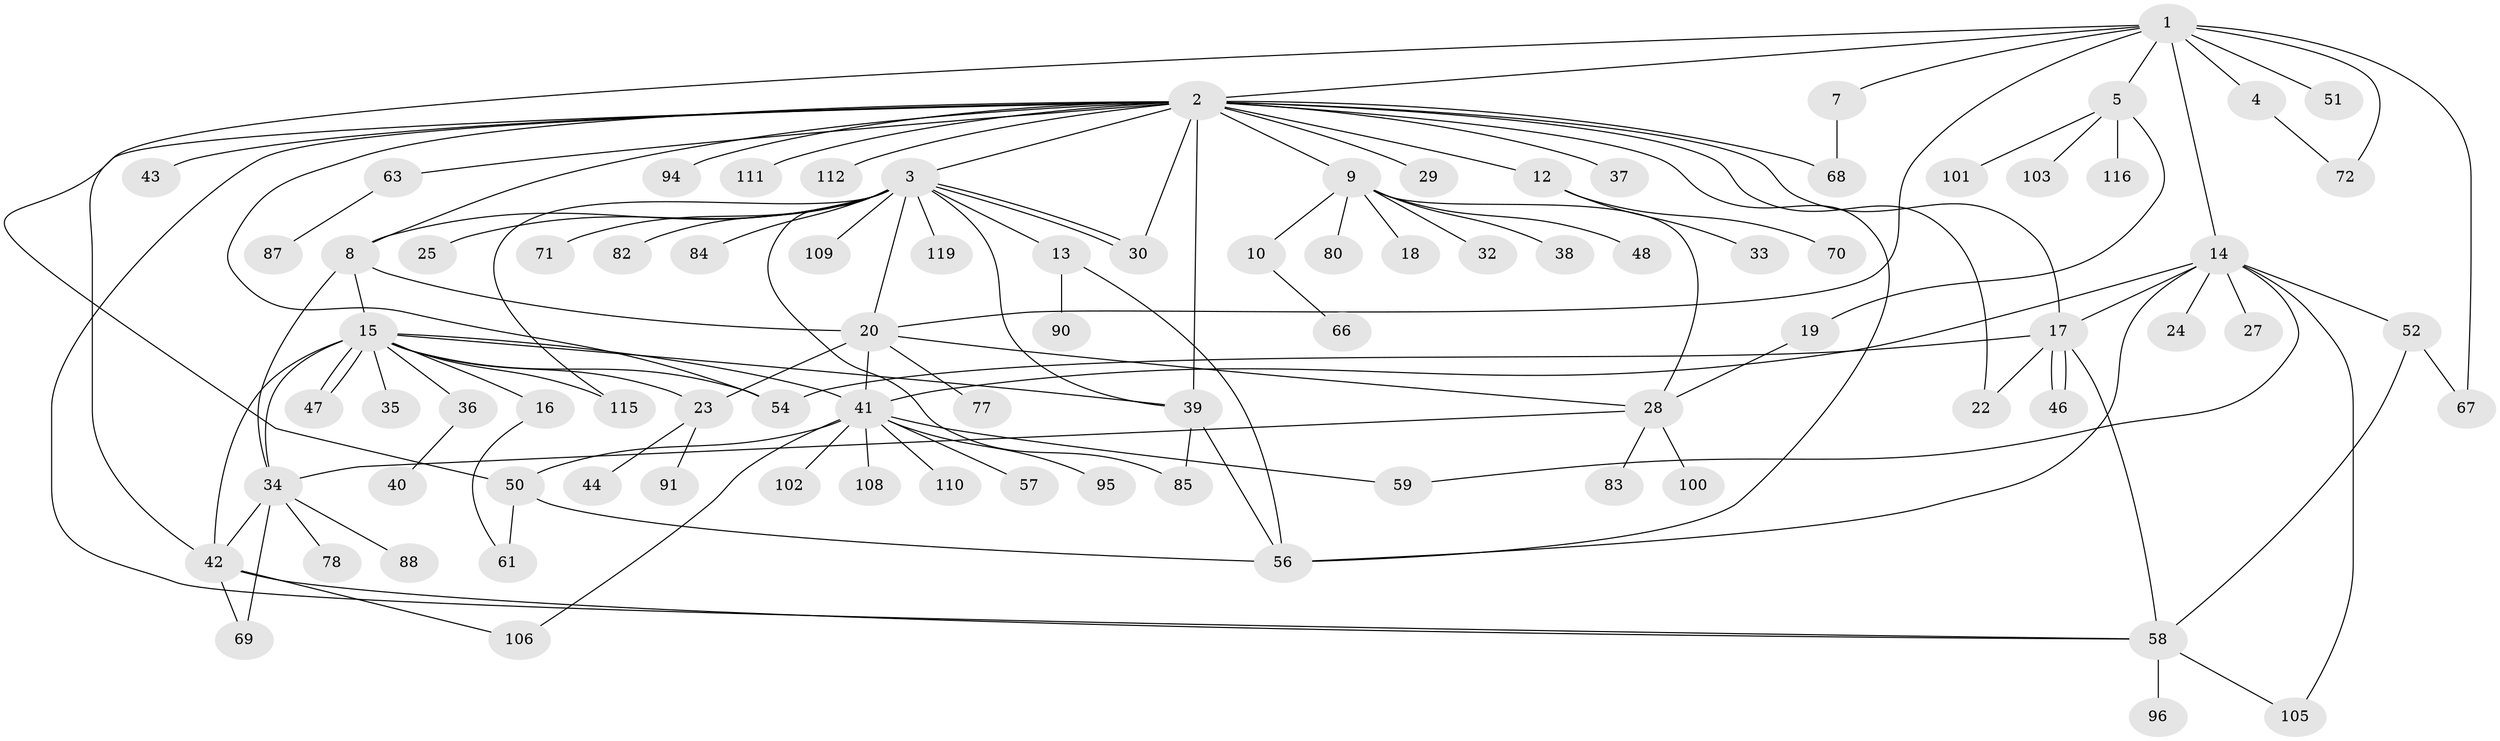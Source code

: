 // original degree distribution, {7: 0.03361344537815126, 14: 0.01680672268907563, 15: 0.008403361344537815, 3: 0.058823529411764705, 6: 0.025210084033613446, 5: 0.05042016806722689, 2: 0.23529411764705882, 4: 0.05042016806722689, 9: 0.01680672268907563, 11: 0.008403361344537815, 8: 0.01680672268907563, 1: 0.4789915966386555}
// Generated by graph-tools (version 1.1) at 2025/41/03/06/25 10:41:49]
// undirected, 87 vertices, 126 edges
graph export_dot {
graph [start="1"]
  node [color=gray90,style=filled];
  1 [super="+6"];
  2 [super="+11"];
  3 [super="+81"];
  4 [super="+26"];
  5 [super="+107"];
  7;
  8 [super="+64"];
  9 [super="+76"];
  10;
  12 [super="+45"];
  13 [super="+104"];
  14 [super="+49"];
  15 [super="+21"];
  16;
  17 [super="+75"];
  18;
  19;
  20 [super="+74"];
  22;
  23 [super="+73"];
  24;
  25;
  27;
  28 [super="+31"];
  29;
  30;
  32 [super="+60"];
  33;
  34 [super="+89"];
  35;
  36;
  37;
  38;
  39 [super="+86"];
  40;
  41 [super="+53"];
  42 [super="+97"];
  43 [super="+65"];
  44 [super="+93"];
  46;
  47;
  48;
  50 [super="+55"];
  51;
  52 [super="+117"];
  54 [super="+79"];
  56 [super="+98"];
  57;
  58 [super="+62"];
  59 [super="+99"];
  61;
  63 [super="+113"];
  66;
  67;
  68;
  69;
  70;
  71;
  72 [super="+118"];
  77;
  78;
  80;
  82 [super="+114"];
  83 [super="+92"];
  84;
  85;
  87;
  88;
  90;
  91;
  94;
  95;
  96;
  100;
  101;
  102;
  103;
  105;
  106;
  108;
  109;
  110;
  111;
  112;
  115;
  116;
  119;
  1 -- 2;
  1 -- 4;
  1 -- 5;
  1 -- 14;
  1 -- 20;
  1 -- 50;
  1 -- 67;
  1 -- 51;
  1 -- 7;
  1 -- 72;
  2 -- 3;
  2 -- 9 [weight=2];
  2 -- 12;
  2 -- 17;
  2 -- 42;
  2 -- 43;
  2 -- 54;
  2 -- 56;
  2 -- 94;
  2 -- 111;
  2 -- 68;
  2 -- 37;
  2 -- 39 [weight=2];
  2 -- 112;
  2 -- 22;
  2 -- 29;
  2 -- 30;
  2 -- 63;
  2 -- 8;
  2 -- 58;
  3 -- 8;
  3 -- 13;
  3 -- 20;
  3 -- 25;
  3 -- 30;
  3 -- 30;
  3 -- 39;
  3 -- 71;
  3 -- 82;
  3 -- 84;
  3 -- 85;
  3 -- 109;
  3 -- 119;
  3 -- 115;
  4 -- 72;
  5 -- 19;
  5 -- 101;
  5 -- 103;
  5 -- 116;
  7 -- 68;
  8 -- 15;
  8 -- 20;
  8 -- 34;
  9 -- 10;
  9 -- 18;
  9 -- 32;
  9 -- 38;
  9 -- 48;
  9 -- 80;
  9 -- 28;
  10 -- 66;
  12 -- 33;
  12 -- 70;
  13 -- 90;
  13 -- 56;
  14 -- 17;
  14 -- 24;
  14 -- 27;
  14 -- 59;
  14 -- 105;
  14 -- 52;
  14 -- 41;
  14 -- 56;
  15 -- 16;
  15 -- 23;
  15 -- 34;
  15 -- 35;
  15 -- 36;
  15 -- 41;
  15 -- 42;
  15 -- 47;
  15 -- 47;
  15 -- 54;
  15 -- 115;
  15 -- 39;
  16 -- 61;
  17 -- 22;
  17 -- 46;
  17 -- 46;
  17 -- 54;
  17 -- 58;
  19 -- 28;
  20 -- 28;
  20 -- 41 [weight=2];
  20 -- 77;
  20 -- 23;
  23 -- 44;
  23 -- 91;
  28 -- 34;
  28 -- 83;
  28 -- 100;
  34 -- 42;
  34 -- 69;
  34 -- 78;
  34 -- 88;
  36 -- 40;
  39 -- 85;
  39 -- 56;
  41 -- 57;
  41 -- 59;
  41 -- 106;
  41 -- 108;
  41 -- 110;
  41 -- 102;
  41 -- 95;
  41 -- 50;
  42 -- 69;
  42 -- 106;
  42 -- 58;
  50 -- 56;
  50 -- 61;
  52 -- 67;
  52 -- 58;
  58 -- 96;
  58 -- 105;
  63 -- 87;
}

